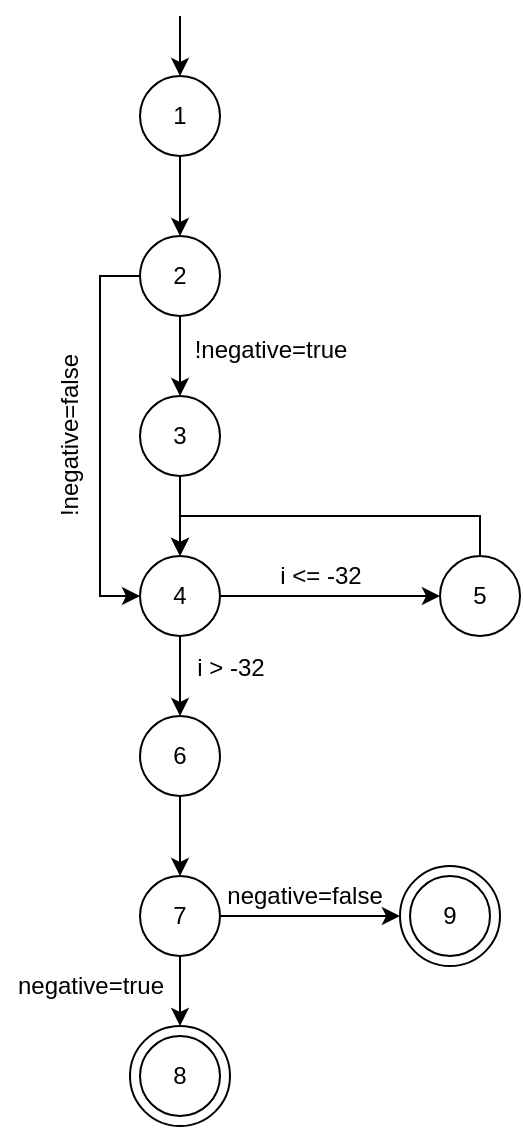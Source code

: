 <mxfile version="13.1.2" type="google"><diagram id="1EqudEWmYQ5H_ywBanv8" name="Page-1"><mxGraphModel dx="1185" dy="635" grid="1" gridSize="10" guides="1" tooltips="1" connect="1" arrows="1" fold="1" page="1" pageScale="1" pageWidth="413" pageHeight="291" math="0" shadow="0"><root><mxCell id="0"/><mxCell id="1" parent="0"/><mxCell id="DsalkrXyarW6GwGvSVan-12" value="" style="ellipse;whiteSpace=wrap;html=1;aspect=fixed;" vertex="1" parent="1"><mxGeometry x="210" y="435" width="50" height="50" as="geometry"/></mxCell><mxCell id="DsalkrXyarW6GwGvSVan-11" value="" style="ellipse;whiteSpace=wrap;html=1;aspect=fixed;" vertex="1" parent="1"><mxGeometry x="75" y="515" width="50" height="50" as="geometry"/></mxCell><mxCell id="DsalkrXyarW6GwGvSVan-9" style="edgeStyle=orthogonalEdgeStyle;rounded=0;orthogonalLoop=1;jettySize=auto;html=1;exitX=1;exitY=0.5;exitDx=0;exitDy=0;entryX=0;entryY=0.5;entryDx=0;entryDy=0;" edge="1" parent="1" source="rDn8OE8tb5T1qBfhcowN-4" target="DsalkrXyarW6GwGvSVan-12"><mxGeometry relative="1" as="geometry"><mxPoint x="150" y="460" as="targetPoint"/></mxGeometry></mxCell><mxCell id="DsalkrXyarW6GwGvSVan-10" style="edgeStyle=orthogonalEdgeStyle;rounded=0;orthogonalLoop=1;jettySize=auto;html=1;exitX=0.5;exitY=1;exitDx=0;exitDy=0;entryX=0.5;entryY=0;entryDx=0;entryDy=0;" edge="1" parent="1" source="rDn8OE8tb5T1qBfhcowN-4" target="DsalkrXyarW6GwGvSVan-11"><mxGeometry relative="1" as="geometry"><mxPoint x="100" y="510" as="targetPoint"/></mxGeometry></mxCell><mxCell id="rDn8OE8tb5T1qBfhcowN-4" value="7" style="ellipse;whiteSpace=wrap;html=1;aspect=fixed;" parent="1" vertex="1"><mxGeometry x="80" y="440" width="40" height="40" as="geometry"/></mxCell><mxCell id="DsalkrXyarW6GwGvSVan-3" style="edgeStyle=orthogonalEdgeStyle;rounded=0;orthogonalLoop=1;jettySize=auto;html=1;exitX=1;exitY=0.5;exitDx=0;exitDy=0;entryX=0;entryY=0.5;entryDx=0;entryDy=0;" edge="1" parent="1" source="rDn8OE8tb5T1qBfhcowN-5" target="rDn8OE8tb5T1qBfhcowN-8"><mxGeometry relative="1" as="geometry"/></mxCell><mxCell id="DsalkrXyarW6GwGvSVan-5" style="edgeStyle=orthogonalEdgeStyle;rounded=0;orthogonalLoop=1;jettySize=auto;html=1;entryX=0.5;entryY=0;entryDx=0;entryDy=0;" edge="1" parent="1" source="rDn8OE8tb5T1qBfhcowN-5" target="rDn8OE8tb5T1qBfhcowN-11"><mxGeometry relative="1" as="geometry"/></mxCell><mxCell id="rDn8OE8tb5T1qBfhcowN-5" value="4" style="ellipse;whiteSpace=wrap;html=1;aspect=fixed;" parent="1" vertex="1"><mxGeometry x="80" y="280" width="40" height="40" as="geometry"/></mxCell><mxCell id="rDn8OE8tb5T1qBfhcowN-13" style="edgeStyle=orthogonalEdgeStyle;rounded=0;orthogonalLoop=1;jettySize=auto;html=1;exitX=0.5;exitY=1;exitDx=0;exitDy=0;entryX=0.5;entryY=0;entryDx=0;entryDy=0;" parent="1" source="rDn8OE8tb5T1qBfhcowN-6" target="rDn8OE8tb5T1qBfhcowN-9" edge="1"><mxGeometry relative="1" as="geometry"/></mxCell><mxCell id="rDn8OE8tb5T1qBfhcowN-6" value="1" style="ellipse;whiteSpace=wrap;html=1;aspect=fixed;" parent="1" vertex="1"><mxGeometry x="80" y="40" width="40" height="40" as="geometry"/></mxCell><mxCell id="rDn8OE8tb5T1qBfhcowN-7" value="8" style="ellipse;whiteSpace=wrap;html=1;aspect=fixed;" parent="1" vertex="1"><mxGeometry x="80" y="520" width="40" height="40" as="geometry"/></mxCell><mxCell id="DsalkrXyarW6GwGvSVan-4" style="edgeStyle=orthogonalEdgeStyle;rounded=0;orthogonalLoop=1;jettySize=auto;html=1;exitX=0.5;exitY=0;exitDx=0;exitDy=0;entryX=0.5;entryY=0;entryDx=0;entryDy=0;" edge="1" parent="1" source="rDn8OE8tb5T1qBfhcowN-8" target="rDn8OE8tb5T1qBfhcowN-5"><mxGeometry relative="1" as="geometry"/></mxCell><mxCell id="rDn8OE8tb5T1qBfhcowN-8" value="5" style="ellipse;whiteSpace=wrap;html=1;aspect=fixed;" parent="1" vertex="1"><mxGeometry x="230" y="280" width="40" height="40" as="geometry"/></mxCell><mxCell id="DsalkrXyarW6GwGvSVan-1" style="edgeStyle=orthogonalEdgeStyle;rounded=0;orthogonalLoop=1;jettySize=auto;html=1;exitX=0.5;exitY=1;exitDx=0;exitDy=0;entryX=0.5;entryY=0;entryDx=0;entryDy=0;" edge="1" parent="1" source="rDn8OE8tb5T1qBfhcowN-9" target="rDn8OE8tb5T1qBfhcowN-12"><mxGeometry relative="1" as="geometry"/></mxCell><mxCell id="DsalkrXyarW6GwGvSVan-2" style="edgeStyle=orthogonalEdgeStyle;rounded=0;orthogonalLoop=1;jettySize=auto;html=1;exitX=0;exitY=0.5;exitDx=0;exitDy=0;entryX=0;entryY=0.5;entryDx=0;entryDy=0;" edge="1" parent="1" source="rDn8OE8tb5T1qBfhcowN-9" target="rDn8OE8tb5T1qBfhcowN-5"><mxGeometry relative="1" as="geometry"/></mxCell><mxCell id="rDn8OE8tb5T1qBfhcowN-9" value="2" style="ellipse;whiteSpace=wrap;html=1;aspect=fixed;" parent="1" vertex="1"><mxGeometry x="80" y="120" width="40" height="40" as="geometry"/></mxCell><mxCell id="rDn8OE8tb5T1qBfhcowN-10" value="9" style="ellipse;whiteSpace=wrap;html=1;aspect=fixed;" parent="1" vertex="1"><mxGeometry x="215" y="440" width="40" height="40" as="geometry"/></mxCell><mxCell id="DsalkrXyarW6GwGvSVan-6" style="edgeStyle=orthogonalEdgeStyle;rounded=0;orthogonalLoop=1;jettySize=auto;html=1;entryX=0.5;entryY=0;entryDx=0;entryDy=0;" edge="1" parent="1" source="rDn8OE8tb5T1qBfhcowN-11" target="rDn8OE8tb5T1qBfhcowN-4"><mxGeometry relative="1" as="geometry"/></mxCell><mxCell id="rDn8OE8tb5T1qBfhcowN-11" value="6" style="ellipse;whiteSpace=wrap;html=1;aspect=fixed;" parent="1" vertex="1"><mxGeometry x="80" y="360" width="40" height="40" as="geometry"/></mxCell><mxCell id="DsalkrXyarW6GwGvSVan-13" style="edgeStyle=orthogonalEdgeStyle;rounded=0;orthogonalLoop=1;jettySize=auto;html=1;" edge="1" parent="1" source="rDn8OE8tb5T1qBfhcowN-12"><mxGeometry relative="1" as="geometry"><mxPoint x="100" y="280" as="targetPoint"/></mxGeometry></mxCell><mxCell id="rDn8OE8tb5T1qBfhcowN-12" value="3" style="ellipse;whiteSpace=wrap;html=1;aspect=fixed;" parent="1" vertex="1"><mxGeometry x="80" y="200" width="40" height="40" as="geometry"/></mxCell><mxCell id="DsalkrXyarW6GwGvSVan-14" value="!negative=true" style="text;html=1;align=center;verticalAlign=middle;resizable=0;points=[];autosize=1;" vertex="1" parent="1"><mxGeometry x="100" y="167" width="90" height="20" as="geometry"/></mxCell><mxCell id="DsalkrXyarW6GwGvSVan-15" value="!negative=false" style="text;html=1;align=center;verticalAlign=middle;resizable=0;points=[];autosize=1;rotation=-90;" vertex="1" parent="1"><mxGeometry x="-5" y="210" width="100" height="20" as="geometry"/></mxCell><mxCell id="DsalkrXyarW6GwGvSVan-16" value="i &amp;lt;= -32" style="text;html=1;align=center;verticalAlign=middle;resizable=0;points=[];autosize=1;" vertex="1" parent="1"><mxGeometry x="140" y="280" width="60" height="20" as="geometry"/></mxCell><mxCell id="DsalkrXyarW6GwGvSVan-17" value="i &amp;gt; -32" style="text;html=1;align=center;verticalAlign=middle;resizable=0;points=[];autosize=1;" vertex="1" parent="1"><mxGeometry x="100" y="326" width="50" height="20" as="geometry"/></mxCell><mxCell id="DsalkrXyarW6GwGvSVan-19" style="edgeStyle=orthogonalEdgeStyle;rounded=0;orthogonalLoop=1;jettySize=auto;html=1;entryX=0.5;entryY=0;entryDx=0;entryDy=0;" edge="1" parent="1"><mxGeometry relative="1" as="geometry"><mxPoint x="100" y="10" as="sourcePoint"/><mxPoint x="100" y="40" as="targetPoint"/></mxGeometry></mxCell><mxCell id="DsalkrXyarW6GwGvSVan-20" value="negative=true" style="text;html=1;align=center;verticalAlign=middle;resizable=0;points=[];autosize=1;" vertex="1" parent="1"><mxGeometry x="10" y="485" width="90" height="20" as="geometry"/></mxCell><mxCell id="DsalkrXyarW6GwGvSVan-21" value="negative=false" style="text;html=1;align=center;verticalAlign=middle;resizable=0;points=[];autosize=1;" vertex="1" parent="1"><mxGeometry x="117" y="440" width="90" height="20" as="geometry"/></mxCell></root></mxGraphModel></diagram></mxfile>